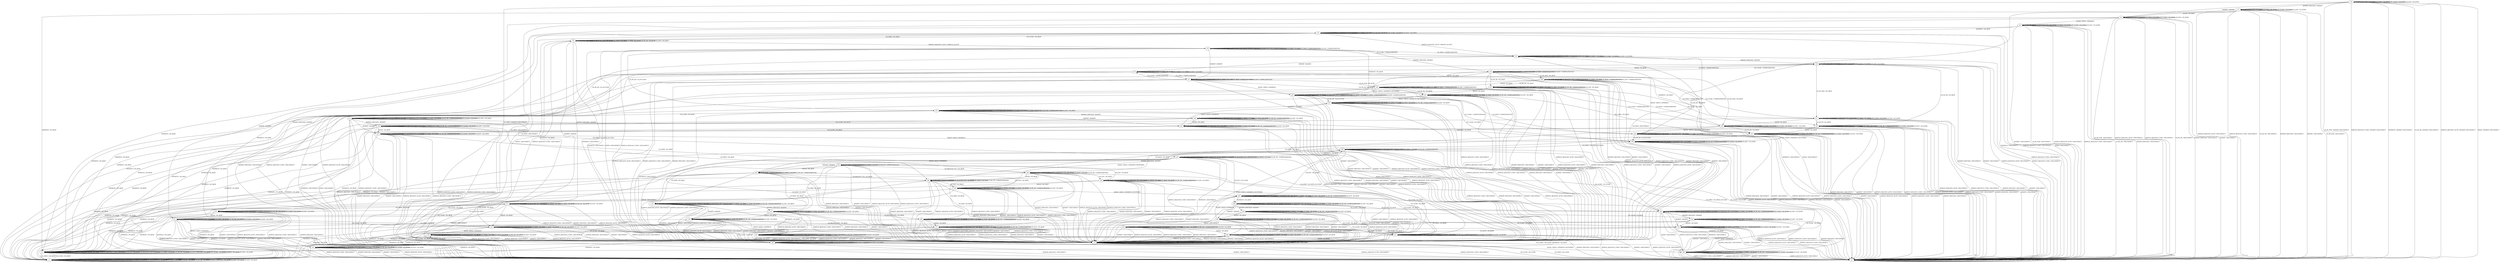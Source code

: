 digraph G {
label=""
s0
s1
s2
s3
s4
s5
s6
s7
s8
s9
s10
s11
s12
s13
s14
s15
s16
s17
s18
s19
s20
s21
s22
s23
s24
s25
s26
s27
s28
s29
s30
s31
s32
s33
s34
s35
s36
s37
s38
s39
s40
s41
s42
s43
s44
s45
s46
s47
s48
s49
s50
s51
s52
s53
s54
s55
s56
s57
s58
s59
s60
s61
s62
s63
s64
s65
s0 [label="s0"];
s0 -> s3[label="UA_PK_NOK / KEXINIT+DISCONNECT "]
s0 -> s3[label="KEX30 / KEXINIT+DISCONNECT "]
s0 -> s3[label="SERVICE_REQUEST_AUTH / KEXINIT+DISCONNECT "]
s0 -> s3[label="SERVICE_REQUEST_CONN / KEXINIT+DISCONNECT "]
s0 -> s3[label="NEWKEYS / KEXINIT+DISCONNECT "]
s0 -> s0[label="CH_REQUEST_PTY / CH_NONE "]
s0 -> s1[label="CH_OPEN / KEXINIT+DISCONNECT "]
s0 -> s0[label="CH_DATA / CH_NONE "]
s0 -> s3[label="UA_PK_OK / KEXINIT+DISCONNECT "]
s0 -> s2[label="KEXINIT_PROCEED / KEXINIT "]
s0 -> s0[label="CH_CLOSE / CH_NONE "]
s0 -> s4[label="KEXINIT / KEXINIT "]
s0 -> s0[label="CH_EOF / CH_NONE "]
s1 [label="s1"];
s1 -> s1[label="UA_PK_NOK / NO_CONN "]
s1 -> s1[label="KEX30 / NO_CONN "]
s1 -> s1[label="SERVICE_REQUEST_AUTH / NO_CONN "]
s1 -> s1[label="SERVICE_REQUEST_CONN / NO_CONN "]
s1 -> s1[label="NEWKEYS / NO_CONN "]
s1 -> s1[label="CH_REQUEST_PTY / NO_CONN "]
s1 -> s1[label="CH_OPEN / CH_MAX "]
s1 -> s1[label="CH_DATA / NO_CONN "]
s1 -> s1[label="UA_PK_OK / NO_CONN "]
s1 -> s1[label="KEXINIT_PROCEED / NO_CONN "]
s1 -> s3[label="CH_CLOSE / NO_CONN "]
s1 -> s1[label="KEXINIT / NO_CONN "]
s1 -> s1[label="CH_EOF / NO_CONN "]
s2 [label="s2"];
s2 -> s3[label="UA_PK_NOK / DISCONNECT "]
s2 -> s4[label="KEX30 / NO_RESP "]
s2 -> s3[label="SERVICE_REQUEST_AUTH / DISCONNECT "]
s2 -> s3[label="SERVICE_REQUEST_CONN / DISCONNECT "]
s2 -> s5[label="NEWKEYS / NO_RESP "]
s2 -> s2[label="CH_REQUEST_PTY / CH_NONE "]
s2 -> s1[label="CH_OPEN / DISCONNECT "]
s2 -> s2[label="CH_DATA / CH_NONE "]
s2 -> s3[label="UA_PK_OK / DISCONNECT "]
s2 -> s3[label="KEXINIT_PROCEED / DISCONNECT "]
s2 -> s2[label="CH_CLOSE / CH_NONE "]
s2 -> s3[label="KEXINIT / DISCONNECT "]
s2 -> s2[label="CH_EOF / CH_NONE "]
s3 [label="s3"];
s3 -> s3[label="UA_PK_NOK / NO_CONN "]
s3 -> s3[label="KEX30 / NO_CONN "]
s3 -> s3[label="SERVICE_REQUEST_AUTH / NO_CONN "]
s3 -> s3[label="SERVICE_REQUEST_CONN / NO_CONN "]
s3 -> s3[label="NEWKEYS / NO_CONN "]
s3 -> s3[label="CH_REQUEST_PTY / CH_NONE "]
s3 -> s1[label="CH_OPEN / NO_CONN "]
s3 -> s3[label="CH_DATA / CH_NONE "]
s3 -> s3[label="UA_PK_OK / NO_CONN "]
s3 -> s3[label="KEXINIT_PROCEED / NO_CONN "]
s3 -> s3[label="CH_CLOSE / CH_NONE "]
s3 -> s3[label="KEXINIT / NO_CONN "]
s3 -> s3[label="CH_EOF / CH_NONE "]
s4 [label="s4"];
s4 -> s3[label="UA_PK_NOK / DISCONNECT "]
s4 -> s6[label="KEX30 / KEX31+NEWKEYS "]
s4 -> s3[label="SERVICE_REQUEST_AUTH / DISCONNECT "]
s4 -> s3[label="SERVICE_REQUEST_CONN / DISCONNECT "]
s4 -> s5[label="NEWKEYS / NO_RESP "]
s4 -> s4[label="CH_REQUEST_PTY / CH_NONE "]
s4 -> s1[label="CH_OPEN / DISCONNECT "]
s4 -> s4[label="CH_DATA / CH_NONE "]
s4 -> s3[label="UA_PK_OK / DISCONNECT "]
s4 -> s3[label="KEXINIT_PROCEED / DISCONNECT "]
s4 -> s4[label="CH_CLOSE / CH_NONE "]
s4 -> s3[label="KEXINIT / DISCONNECT "]
s4 -> s4[label="CH_EOF / CH_NONE "]
s5 [label="s5"];
s5 -> s5[label="UA_PK_NOK / NO_RESP "]
s5 -> s5[label="KEX30 / NO_RESP "]
s5 -> s5[label="SERVICE_REQUEST_AUTH / NO_RESP "]
s5 -> s5[label="SERVICE_REQUEST_CONN / NO_RESP "]
s5 -> s5[label="NEWKEYS / NO_RESP "]
s5 -> s5[label="CH_REQUEST_PTY / CH_NONE "]
s5 -> s7[label="CH_OPEN / NO_RESP "]
s5 -> s5[label="CH_DATA / CH_NONE "]
s5 -> s5[label="UA_PK_OK / NO_RESP "]
s5 -> s5[label="KEXINIT_PROCEED / NO_RESP "]
s5 -> s5[label="CH_CLOSE / CH_NONE "]
s5 -> s5[label="KEXINIT / NO_RESP "]
s5 -> s5[label="CH_EOF / CH_NONE "]
s6 [label="s6"];
s6 -> s3[label="UA_PK_NOK / DISCONNECT "]
s6 -> s6[label="KEX30 / NO_RESP "]
s6 -> s3[label="SERVICE_REQUEST_AUTH / DISCONNECT "]
s6 -> s3[label="SERVICE_REQUEST_CONN / DISCONNECT "]
s6 -> s8[label="NEWKEYS / NO_RESP "]
s6 -> s6[label="CH_REQUEST_PTY / CH_NONE "]
s6 -> s1[label="CH_OPEN / DISCONNECT "]
s6 -> s6[label="CH_DATA / CH_NONE "]
s6 -> s3[label="UA_PK_OK / DISCONNECT "]
s6 -> s3[label="KEXINIT_PROCEED / DISCONNECT "]
s6 -> s6[label="CH_CLOSE / CH_NONE "]
s6 -> s3[label="KEXINIT / DISCONNECT "]
s6 -> s6[label="CH_EOF / CH_NONE "]
s7 [label="s7"];
s7 -> s7[label="UA_PK_NOK / NO_RESP "]
s7 -> s7[label="KEX30 / NO_RESP "]
s7 -> s7[label="SERVICE_REQUEST_AUTH / NO_RESP "]
s7 -> s7[label="SERVICE_REQUEST_CONN / NO_RESP "]
s7 -> s7[label="NEWKEYS / NO_RESP "]
s7 -> s7[label="CH_REQUEST_PTY / NO_RESP "]
s7 -> s7[label="CH_OPEN / CH_MAX "]
s7 -> s7[label="CH_DATA / NO_RESP "]
s7 -> s7[label="UA_PK_OK / NO_RESP "]
s7 -> s7[label="KEXINIT_PROCEED / NO_RESP "]
s7 -> s5[label="CH_CLOSE / NO_RESP "]
s7 -> s7[label="KEXINIT / NO_RESP "]
s7 -> s7[label="CH_EOF / NO_RESP "]
s8 [label="s8"];
s8 -> s8[label="UA_PK_NOK / NO_RESP "]
s8 -> s3[label="KEX30 / DISCONNECT "]
s8 -> s12[label="SERVICE_REQUEST_AUTH / SERVICE_ACCEPT "]
s8 -> s3[label="SERVICE_REQUEST_CONN / DISCONNECT "]
s8 -> s3[label="NEWKEYS / DISCONNECT "]
s8 -> s8[label="CH_REQUEST_PTY / CH_NONE "]
s8 -> s9[label="CH_OPEN / NO_RESP "]
s8 -> s8[label="CH_DATA / CH_NONE "]
s8 -> s8[label="UA_PK_OK / NO_RESP "]
s8 -> s10[label="KEXINIT_PROCEED / KEXINIT "]
s8 -> s8[label="CH_CLOSE / CH_NONE "]
s8 -> s11[label="KEXINIT / KEXINIT "]
s8 -> s8[label="CH_EOF / CH_NONE "]
s9 [label="s9"];
s9 -> s9[label="UA_PK_NOK / NO_RESP "]
s9 -> s1[label="KEX30 / DISCONNECT "]
s9 -> s15[label="SERVICE_REQUEST_AUTH / SERVICE_ACCEPT "]
s9 -> s1[label="SERVICE_REQUEST_CONN / DISCONNECT "]
s9 -> s1[label="NEWKEYS / DISCONNECT "]
s9 -> s9[label="CH_REQUEST_PTY / NO_RESP "]
s9 -> s9[label="CH_OPEN / CH_MAX "]
s9 -> s9[label="CH_DATA / NO_RESP "]
s9 -> s9[label="UA_PK_OK / NO_RESP "]
s9 -> s13[label="KEXINIT_PROCEED / KEXINIT "]
s9 -> s8[label="CH_CLOSE / NO_RESP "]
s9 -> s14[label="KEXINIT / KEXINIT "]
s9 -> s9[label="CH_EOF / NO_RESP "]
s10 [label="s10"];
s10 -> s10[label="UA_PK_NOK / NO_RESP "]
s10 -> s11[label="KEX30 / NO_RESP "]
s10 -> s3[label="SERVICE_REQUEST_AUTH / DISCONNECT "]
s10 -> s3[label="SERVICE_REQUEST_CONN / DISCONNECT "]
s10 -> s5[label="NEWKEYS / NO_RESP "]
s10 -> s10[label="CH_REQUEST_PTY / CH_NONE "]
s10 -> s13[label="CH_OPEN / NO_RESP "]
s10 -> s10[label="CH_DATA / CH_NONE "]
s10 -> s10[label="UA_PK_OK / NO_RESP "]
s10 -> s3[label="KEXINIT_PROCEED / DISCONNECT "]
s10 -> s10[label="CH_CLOSE / CH_NONE "]
s10 -> s3[label="KEXINIT / DISCONNECT "]
s10 -> s10[label="CH_EOF / CH_NONE "]
s11 [label="s11"];
s11 -> s11[label="UA_PK_NOK / NO_RESP "]
s11 -> s16[label="KEX30 / KEX31+NEWKEYS "]
s11 -> s3[label="SERVICE_REQUEST_AUTH / DISCONNECT "]
s11 -> s3[label="SERVICE_REQUEST_CONN / DISCONNECT "]
s11 -> s5[label="NEWKEYS / NO_RESP "]
s11 -> s11[label="CH_REQUEST_PTY / CH_NONE "]
s11 -> s14[label="CH_OPEN / NO_RESP "]
s11 -> s11[label="CH_DATA / CH_NONE "]
s11 -> s11[label="UA_PK_OK / NO_RESP "]
s11 -> s3[label="KEXINIT_PROCEED / DISCONNECT "]
s11 -> s11[label="CH_CLOSE / CH_NONE "]
s11 -> s3[label="KEXINIT / DISCONNECT "]
s11 -> s11[label="CH_EOF / CH_NONE "]
s12 [label="s12"];
s12 -> s12[label="UA_PK_NOK / UA_FAILURE "]
s12 -> s3[label="KEX30 / DISCONNECT "]
s12 -> s12[label="SERVICE_REQUEST_AUTH / SERVICE_ACCEPT "]
s12 -> s3[label="SERVICE_REQUEST_CONN / DISCONNECT "]
s12 -> s3[label="NEWKEYS / DISCONNECT "]
s12 -> s12[label="CH_REQUEST_PTY / CH_NONE "]
s12 -> s15[label="CH_OPEN / UNIMPLEMENTED "]
s12 -> s12[label="CH_DATA / CH_NONE "]
s12 -> s17[label="UA_PK_OK / UA_SUCCESS "]
s12 -> s18[label="KEXINIT_PROCEED / KEXINIT "]
s12 -> s12[label="CH_CLOSE / CH_NONE "]
s12 -> s19[label="KEXINIT / KEXINIT "]
s12 -> s12[label="CH_EOF / CH_NONE "]
s13 [label="s13"];
s13 -> s13[label="UA_PK_NOK / NO_RESP "]
s13 -> s14[label="KEX30 / NO_RESP "]
s13 -> s1[label="SERVICE_REQUEST_AUTH / DISCONNECT "]
s13 -> s1[label="SERVICE_REQUEST_CONN / DISCONNECT "]
s13 -> s7[label="NEWKEYS / NO_RESP "]
s13 -> s13[label="CH_REQUEST_PTY / NO_RESP "]
s13 -> s13[label="CH_OPEN / CH_MAX "]
s13 -> s13[label="CH_DATA / NO_RESP "]
s13 -> s13[label="UA_PK_OK / NO_RESP "]
s13 -> s1[label="KEXINIT_PROCEED / DISCONNECT "]
s13 -> s10[label="CH_CLOSE / NO_RESP "]
s13 -> s1[label="KEXINIT / DISCONNECT "]
s13 -> s13[label="CH_EOF / NO_RESP "]
s14 [label="s14"];
s14 -> s14[label="UA_PK_NOK / NO_RESP "]
s14 -> s20[label="KEX30 / KEX31+NEWKEYS "]
s14 -> s1[label="SERVICE_REQUEST_AUTH / DISCONNECT "]
s14 -> s1[label="SERVICE_REQUEST_CONN / DISCONNECT "]
s14 -> s7[label="NEWKEYS / NO_RESP "]
s14 -> s14[label="CH_REQUEST_PTY / NO_RESP "]
s14 -> s14[label="CH_OPEN / CH_MAX "]
s14 -> s14[label="CH_DATA / NO_RESP "]
s14 -> s14[label="UA_PK_OK / NO_RESP "]
s14 -> s1[label="KEXINIT_PROCEED / DISCONNECT "]
s14 -> s11[label="CH_CLOSE / NO_RESP "]
s14 -> s1[label="KEXINIT / DISCONNECT "]
s14 -> s14[label="CH_EOF / NO_RESP "]
s15 [label="s15"];
s15 -> s15[label="UA_PK_NOK / UA_FAILURE "]
s15 -> s1[label="KEX30 / DISCONNECT "]
s15 -> s15[label="SERVICE_REQUEST_AUTH / SERVICE_ACCEPT "]
s15 -> s1[label="SERVICE_REQUEST_CONN / DISCONNECT "]
s15 -> s1[label="NEWKEYS / DISCONNECT "]
s15 -> s15[label="CH_REQUEST_PTY / UNIMPLEMENTED "]
s15 -> s15[label="CH_OPEN / CH_MAX "]
s15 -> s15[label="CH_DATA / UNIMPLEMENTED "]
s15 -> s22[label="UA_PK_OK / UA_SUCCESS "]
s15 -> s23[label="KEXINIT_PROCEED / KEXINIT "]
s15 -> s12[label="CH_CLOSE / UNIMPLEMENTED "]
s15 -> s21[label="KEXINIT / KEXINIT "]
s15 -> s15[label="CH_EOF / UNIMPLEMENTED "]
s16 [label="s16"];
s16 -> s16[label="UA_PK_NOK / NO_RESP "]
s16 -> s16[label="KEX30 / NO_RESP "]
s16 -> s3[label="SERVICE_REQUEST_AUTH / DISCONNECT "]
s16 -> s3[label="SERVICE_REQUEST_CONN / DISCONNECT "]
s16 -> s8[label="NEWKEYS / NO_RESP "]
s16 -> s16[label="CH_REQUEST_PTY / CH_NONE "]
s16 -> s20[label="CH_OPEN / NO_RESP "]
s16 -> s16[label="CH_DATA / CH_NONE "]
s16 -> s16[label="UA_PK_OK / NO_RESP "]
s16 -> s3[label="KEXINIT_PROCEED / DISCONNECT "]
s16 -> s16[label="CH_CLOSE / CH_NONE "]
s16 -> s3[label="KEXINIT / DISCONNECT "]
s16 -> s16[label="CH_EOF / CH_NONE "]
s17 [label="s17"];
s17 -> s17[label="UA_PK_NOK / UNIMPLEMENTED "]
s17 -> s3[label="KEX30 / DISCONNECT "]
s17 -> s17[label="SERVICE_REQUEST_AUTH / SERVICE_ACCEPT "]
s17 -> s3[label="SERVICE_REQUEST_CONN / DISCONNECT "]
s17 -> s3[label="NEWKEYS / DISCONNECT "]
s17 -> s17[label="CH_REQUEST_PTY / CH_NONE "]
s17 -> s25[label="CH_OPEN / CH_OPEN_SUCCESS "]
s17 -> s17[label="CH_DATA / CH_NONE "]
s17 -> s17[label="UA_PK_OK / UNIMPLEMENTED "]
s17 -> s26[label="KEXINIT_PROCEED / KEXINIT "]
s17 -> s17[label="CH_CLOSE / CH_NONE "]
s17 -> s24[label="KEXINIT / KEXINIT "]
s17 -> s17[label="CH_EOF / CH_NONE "]
s18 [label="s18"];
s18 -> s27[label="UA_PK_NOK / NO_RESP "]
s18 -> s19[label="KEX30 / NO_RESP "]
s18 -> s3[label="SERVICE_REQUEST_AUTH / DISCONNECT "]
s18 -> s3[label="SERVICE_REQUEST_CONN / DISCONNECT "]
s18 -> s5[label="NEWKEYS / NO_RESP "]
s18 -> s18[label="CH_REQUEST_PTY / CH_NONE "]
s18 -> s23[label="CH_OPEN / UNIMPLEMENTED "]
s18 -> s18[label="CH_DATA / CH_NONE "]
s18 -> s28[label="UA_PK_OK / NO_RESP "]
s18 -> s3[label="KEXINIT_PROCEED / DISCONNECT "]
s18 -> s18[label="CH_CLOSE / CH_NONE "]
s18 -> s3[label="KEXINIT / DISCONNECT "]
s18 -> s18[label="CH_EOF / CH_NONE "]
s19 [label="s19"];
s19 -> s29[label="UA_PK_NOK / NO_RESP "]
s19 -> s30[label="KEX30 / KEX31+NEWKEYS "]
s19 -> s3[label="SERVICE_REQUEST_AUTH / DISCONNECT "]
s19 -> s3[label="SERVICE_REQUEST_CONN / DISCONNECT "]
s19 -> s5[label="NEWKEYS / NO_RESP "]
s19 -> s19[label="CH_REQUEST_PTY / CH_NONE "]
s19 -> s21[label="CH_OPEN / UNIMPLEMENTED "]
s19 -> s19[label="CH_DATA / CH_NONE "]
s19 -> s31[label="UA_PK_OK / NO_RESP "]
s19 -> s3[label="KEXINIT_PROCEED / DISCONNECT "]
s19 -> s19[label="CH_CLOSE / CH_NONE "]
s19 -> s3[label="KEXINIT / DISCONNECT "]
s19 -> s19[label="CH_EOF / CH_NONE "]
s20 [label="s20"];
s20 -> s20[label="UA_PK_NOK / NO_RESP "]
s20 -> s20[label="KEX30 / NO_RESP "]
s20 -> s1[label="SERVICE_REQUEST_AUTH / DISCONNECT "]
s20 -> s1[label="SERVICE_REQUEST_CONN / DISCONNECT "]
s20 -> s9[label="NEWKEYS / NO_RESP "]
s20 -> s20[label="CH_REQUEST_PTY / NO_RESP "]
s20 -> s20[label="CH_OPEN / CH_MAX "]
s20 -> s20[label="CH_DATA / NO_RESP "]
s20 -> s20[label="UA_PK_OK / NO_RESP "]
s20 -> s1[label="KEXINIT_PROCEED / DISCONNECT "]
s20 -> s16[label="CH_CLOSE / NO_RESP "]
s20 -> s1[label="KEXINIT / DISCONNECT "]
s20 -> s20[label="CH_EOF / NO_RESP "]
s21 [label="s21"];
s21 -> s33[label="UA_PK_NOK / NO_RESP "]
s21 -> s34[label="KEX30 / KEX31+NEWKEYS "]
s21 -> s1[label="SERVICE_REQUEST_AUTH / DISCONNECT "]
s21 -> s1[label="SERVICE_REQUEST_CONN / DISCONNECT "]
s21 -> s7[label="NEWKEYS / NO_RESP "]
s21 -> s21[label="CH_REQUEST_PTY / UNIMPLEMENTED "]
s21 -> s21[label="CH_OPEN / CH_MAX "]
s21 -> s21[label="CH_DATA / UNIMPLEMENTED "]
s21 -> s32[label="UA_PK_OK / NO_RESP "]
s21 -> s1[label="KEXINIT_PROCEED / DISCONNECT "]
s21 -> s19[label="CH_CLOSE / UNIMPLEMENTED "]
s21 -> s1[label="KEXINIT / DISCONNECT "]
s21 -> s21[label="CH_EOF / UNIMPLEMENTED "]
s22 [label="s22"];
s22 -> s22[label="UA_PK_NOK / UNIMPLEMENTED "]
s22 -> s1[label="KEX30 / DISCONNECT "]
s22 -> s22[label="SERVICE_REQUEST_AUTH / SERVICE_ACCEPT "]
s22 -> s1[label="SERVICE_REQUEST_CONN / DISCONNECT "]
s22 -> s1[label="NEWKEYS / DISCONNECT "]
s22 -> s22[label="CH_REQUEST_PTY / NO_RESP "]
s22 -> s22[label="CH_OPEN / CH_MAX "]
s22 -> s22[label="CH_DATA / NO_RESP "]
s22 -> s22[label="UA_PK_OK / UNIMPLEMENTED "]
s22 -> s36[label="KEXINIT_PROCEED / KEXINIT "]
s22 -> s17[label="CH_CLOSE / NO_RESP "]
s22 -> s35[label="KEXINIT / KEXINIT "]
s22 -> s22[label="CH_EOF / NO_RESP "]
s23 [label="s23"];
s23 -> s38[label="UA_PK_NOK / NO_RESP "]
s23 -> s21[label="KEX30 / NO_RESP "]
s23 -> s1[label="SERVICE_REQUEST_AUTH / DISCONNECT "]
s23 -> s1[label="SERVICE_REQUEST_CONN / DISCONNECT "]
s23 -> s7[label="NEWKEYS / NO_RESP "]
s23 -> s23[label="CH_REQUEST_PTY / UNIMPLEMENTED "]
s23 -> s23[label="CH_OPEN / CH_MAX "]
s23 -> s23[label="CH_DATA / UNIMPLEMENTED "]
s23 -> s37[label="UA_PK_OK / NO_RESP "]
s23 -> s1[label="KEXINIT_PROCEED / DISCONNECT "]
s23 -> s18[label="CH_CLOSE / UNIMPLEMENTED "]
s23 -> s1[label="KEXINIT / DISCONNECT "]
s23 -> s23[label="CH_EOF / UNIMPLEMENTED "]
s24 [label="s24"];
s24 -> s24[label="UA_PK_NOK / UNIMPLEMENTED "]
s24 -> s39[label="KEX30 / KEX31+NEWKEYS "]
s24 -> s3[label="SERVICE_REQUEST_AUTH / DISCONNECT "]
s24 -> s3[label="SERVICE_REQUEST_CONN / DISCONNECT "]
s24 -> s5[label="NEWKEYS / NO_RESP "]
s24 -> s24[label="CH_REQUEST_PTY / CH_NONE "]
s24 -> s40[label="CH_OPEN / NO_RESP "]
s24 -> s24[label="CH_DATA / CH_NONE "]
s24 -> s24[label="UA_PK_OK / UNIMPLEMENTED "]
s24 -> s3[label="KEXINIT_PROCEED / DISCONNECT "]
s24 -> s24[label="CH_CLOSE / CH_NONE "]
s24 -> s3[label="KEXINIT / DISCONNECT "]
s24 -> s24[label="CH_EOF / CH_NONE "]
s25 [label="s25"];
s25 -> s25[label="UA_PK_NOK / UNIMPLEMENTED "]
s25 -> s1[label="KEX30 / DISCONNECT "]
s25 -> s25[label="SERVICE_REQUEST_AUTH / SERVICE_ACCEPT "]
s25 -> s1[label="SERVICE_REQUEST_CONN / DISCONNECT "]
s25 -> s1[label="NEWKEYS / DISCONNECT "]
s25 -> s25[label="CH_REQUEST_PTY / CH_SUCCESS "]
s25 -> s25[label="CH_OPEN / CH_MAX "]
s25 -> s41[label="CH_DATA / NO_RESP "]
s25 -> s25[label="UA_PK_OK / UNIMPLEMENTED "]
s25 -> s43[label="KEXINIT_PROCEED / KEXINIT "]
s25 -> s42[label="CH_CLOSE / CH_CLOSE "]
s25 -> s45[label="KEXINIT / KEXINIT "]
s25 -> s44[label="CH_EOF / CH_CLOSE "]
s26 [label="s26"];
s26 -> s26[label="UA_PK_NOK / UNIMPLEMENTED "]
s26 -> s24[label="KEX30 / NO_RESP "]
s26 -> s3[label="SERVICE_REQUEST_AUTH / DISCONNECT "]
s26 -> s3[label="SERVICE_REQUEST_CONN / DISCONNECT "]
s26 -> s5[label="NEWKEYS / NO_RESP "]
s26 -> s26[label="CH_REQUEST_PTY / CH_NONE "]
s26 -> s46[label="CH_OPEN / NO_RESP "]
s26 -> s26[label="CH_DATA / CH_NONE "]
s26 -> s26[label="UA_PK_OK / UNIMPLEMENTED "]
s26 -> s3[label="KEXINIT_PROCEED / DISCONNECT "]
s26 -> s26[label="CH_CLOSE / CH_NONE "]
s26 -> s3[label="KEXINIT / DISCONNECT "]
s26 -> s26[label="CH_EOF / CH_NONE "]
s27 [label="s27"];
s27 -> s27[label="UA_PK_NOK / NO_RESP "]
s27 -> s29[label="KEX30 / NO_RESP "]
s27 -> s3[label="SERVICE_REQUEST_AUTH / DISCONNECT "]
s27 -> s3[label="SERVICE_REQUEST_CONN / DISCONNECT "]
s27 -> s5[label="NEWKEYS / NO_RESP "]
s27 -> s27[label="CH_REQUEST_PTY / CH_NONE "]
s27 -> s38[label="CH_OPEN / UNIMPLEMENTED "]
s27 -> s27[label="CH_DATA / CH_NONE "]
s27 -> s28[label="UA_PK_OK / NO_RESP "]
s27 -> s3[label="KEXINIT_PROCEED / DISCONNECT "]
s27 -> s27[label="CH_CLOSE / CH_NONE "]
s27 -> s3[label="KEXINIT / DISCONNECT "]
s27 -> s27[label="CH_EOF / CH_NONE "]
s28 [label="s28"];
s28 -> s28[label="UA_PK_NOK / UNIMPLEMENTED "]
s28 -> s31[label="KEX30 / NO_RESP "]
s28 -> s3[label="SERVICE_REQUEST_AUTH / DISCONNECT "]
s28 -> s3[label="SERVICE_REQUEST_CONN / DISCONNECT "]
s28 -> s5[label="NEWKEYS / NO_RESP "]
s28 -> s28[label="CH_REQUEST_PTY / CH_NONE "]
s28 -> s46[label="CH_OPEN / NO_RESP "]
s28 -> s28[label="CH_DATA / CH_NONE "]
s28 -> s28[label="UA_PK_OK / UNIMPLEMENTED "]
s28 -> s3[label="KEXINIT_PROCEED / DISCONNECT "]
s28 -> s28[label="CH_CLOSE / CH_NONE "]
s28 -> s3[label="KEXINIT / DISCONNECT "]
s28 -> s28[label="CH_EOF / CH_NONE "]
s29 [label="s29"];
s29 -> s29[label="UA_PK_NOK / NO_RESP "]
s29 -> s30[label="KEX30 / KEX31+NEWKEYS+BUFFERED "]
s29 -> s3[label="SERVICE_REQUEST_AUTH / DISCONNECT "]
s29 -> s3[label="SERVICE_REQUEST_CONN / DISCONNECT "]
s29 -> s5[label="NEWKEYS / NO_RESP "]
s29 -> s29[label="CH_REQUEST_PTY / CH_NONE "]
s29 -> s33[label="CH_OPEN / UNIMPLEMENTED "]
s29 -> s29[label="CH_DATA / CH_NONE "]
s29 -> s31[label="UA_PK_OK / NO_RESP "]
s29 -> s3[label="KEXINIT_PROCEED / DISCONNECT "]
s29 -> s29[label="CH_CLOSE / CH_NONE "]
s29 -> s3[label="KEXINIT / DISCONNECT "]
s29 -> s29[label="CH_EOF / CH_NONE "]
s30 [label="s30"];
s30 -> s30[label="UA_PK_NOK / UA_FAILURE "]
s30 -> s30[label="KEX30 / NO_RESP "]
s30 -> s3[label="SERVICE_REQUEST_AUTH / DISCONNECT "]
s30 -> s3[label="SERVICE_REQUEST_CONN / DISCONNECT "]
s30 -> s12[label="NEWKEYS / NO_RESP "]
s30 -> s30[label="CH_REQUEST_PTY / CH_NONE "]
s30 -> s34[label="CH_OPEN / UNIMPLEMENTED "]
s30 -> s30[label="CH_DATA / CH_NONE "]
s30 -> s39[label="UA_PK_OK / UA_SUCCESS "]
s30 -> s3[label="KEXINIT_PROCEED / DISCONNECT "]
s30 -> s30[label="CH_CLOSE / CH_NONE "]
s30 -> s3[label="KEXINIT / DISCONNECT "]
s30 -> s30[label="CH_EOF / CH_NONE "]
s31 [label="s31"];
s31 -> s31[label="UA_PK_NOK / UNIMPLEMENTED "]
s31 -> s39[label="KEX30 / KEX31+NEWKEYS+BUFFERED "]
s31 -> s3[label="SERVICE_REQUEST_AUTH / DISCONNECT "]
s31 -> s3[label="SERVICE_REQUEST_CONN / DISCONNECT "]
s31 -> s5[label="NEWKEYS / NO_RESP "]
s31 -> s31[label="CH_REQUEST_PTY / CH_NONE "]
s31 -> s40[label="CH_OPEN / NO_RESP "]
s31 -> s31[label="CH_DATA / CH_NONE "]
s31 -> s31[label="UA_PK_OK / UNIMPLEMENTED "]
s31 -> s3[label="KEXINIT_PROCEED / DISCONNECT "]
s31 -> s31[label="CH_CLOSE / CH_NONE "]
s31 -> s3[label="KEXINIT / DISCONNECT "]
s31 -> s31[label="CH_EOF / CH_NONE "]
s32 [label="s32"];
s32 -> s32[label="UA_PK_NOK / UNIMPLEMENTED "]
s32 -> s47[label="KEX30 / KEX31+NEWKEYS+BUFFERED "]
s32 -> s1[label="SERVICE_REQUEST_AUTH / DISCONNECT "]
s32 -> s1[label="SERVICE_REQUEST_CONN / DISCONNECT "]
s32 -> s7[label="NEWKEYS / NO_RESP "]
s32 -> s32[label="CH_REQUEST_PTY / NO_RESP "]
s32 -> s32[label="CH_OPEN / CH_MAX "]
s32 -> s32[label="CH_DATA / NO_RESP "]
s32 -> s32[label="UA_PK_OK / UNIMPLEMENTED "]
s32 -> s1[label="KEXINIT_PROCEED / DISCONNECT "]
s32 -> s31[label="CH_CLOSE / NO_RESP "]
s32 -> s1[label="KEXINIT / DISCONNECT "]
s32 -> s32[label="CH_EOF / NO_RESP "]
s33 [label="s33"];
s33 -> s33[label="UA_PK_NOK / NO_RESP "]
s33 -> s34[label="KEX30 / KEX31+NEWKEYS+BUFFERED "]
s33 -> s1[label="SERVICE_REQUEST_AUTH / DISCONNECT "]
s33 -> s1[label="SERVICE_REQUEST_CONN / DISCONNECT "]
s33 -> s7[label="NEWKEYS / NO_RESP "]
s33 -> s33[label="CH_REQUEST_PTY / UNIMPLEMENTED "]
s33 -> s33[label="CH_OPEN / CH_MAX "]
s33 -> s33[label="CH_DATA / UNIMPLEMENTED "]
s33 -> s32[label="UA_PK_OK / NO_RESP "]
s33 -> s1[label="KEXINIT_PROCEED / DISCONNECT "]
s33 -> s29[label="CH_CLOSE / UNIMPLEMENTED "]
s33 -> s1[label="KEXINIT / DISCONNECT "]
s33 -> s33[label="CH_EOF / UNIMPLEMENTED "]
s34 [label="s34"];
s34 -> s34[label="UA_PK_NOK / UA_FAILURE "]
s34 -> s34[label="KEX30 / NO_RESP "]
s34 -> s1[label="SERVICE_REQUEST_AUTH / DISCONNECT "]
s34 -> s1[label="SERVICE_REQUEST_CONN / DISCONNECT "]
s34 -> s15[label="NEWKEYS / NO_RESP "]
s34 -> s34[label="CH_REQUEST_PTY / UNIMPLEMENTED "]
s34 -> s34[label="CH_OPEN / CH_MAX "]
s34 -> s34[label="CH_DATA / UNIMPLEMENTED "]
s34 -> s47[label="UA_PK_OK / UA_SUCCESS "]
s34 -> s1[label="KEXINIT_PROCEED / DISCONNECT "]
s34 -> s30[label="CH_CLOSE / UNIMPLEMENTED "]
s34 -> s1[label="KEXINIT / DISCONNECT "]
s34 -> s34[label="CH_EOF / UNIMPLEMENTED "]
s35 [label="s35"];
s35 -> s35[label="UA_PK_NOK / UNIMPLEMENTED "]
s35 -> s47[label="KEX30 / KEX31+NEWKEYS "]
s35 -> s1[label="SERVICE_REQUEST_AUTH / DISCONNECT "]
s35 -> s1[label="SERVICE_REQUEST_CONN / DISCONNECT "]
s35 -> s7[label="NEWKEYS / NO_RESP "]
s35 -> s35[label="CH_REQUEST_PTY / NO_RESP "]
s35 -> s35[label="CH_OPEN / CH_MAX "]
s35 -> s35[label="CH_DATA / NO_RESP "]
s35 -> s35[label="UA_PK_OK / UNIMPLEMENTED "]
s35 -> s1[label="KEXINIT_PROCEED / DISCONNECT "]
s35 -> s24[label="CH_CLOSE / NO_RESP "]
s35 -> s1[label="KEXINIT / DISCONNECT "]
s35 -> s35[label="CH_EOF / NO_RESP "]
s36 [label="s36"];
s36 -> s36[label="UA_PK_NOK / UNIMPLEMENTED "]
s36 -> s35[label="KEX30 / NO_RESP "]
s36 -> s1[label="SERVICE_REQUEST_AUTH / DISCONNECT "]
s36 -> s1[label="SERVICE_REQUEST_CONN / DISCONNECT "]
s36 -> s7[label="NEWKEYS / NO_RESP "]
s36 -> s36[label="CH_REQUEST_PTY / NO_RESP "]
s36 -> s36[label="CH_OPEN / CH_MAX "]
s36 -> s36[label="CH_DATA / NO_RESP "]
s36 -> s36[label="UA_PK_OK / UNIMPLEMENTED "]
s36 -> s1[label="KEXINIT_PROCEED / DISCONNECT "]
s36 -> s26[label="CH_CLOSE / NO_RESP "]
s36 -> s1[label="KEXINIT / DISCONNECT "]
s36 -> s36[label="CH_EOF / NO_RESP "]
s37 [label="s37"];
s37 -> s37[label="UA_PK_NOK / UNIMPLEMENTED "]
s37 -> s32[label="KEX30 / NO_RESP "]
s37 -> s1[label="SERVICE_REQUEST_AUTH / DISCONNECT "]
s37 -> s1[label="SERVICE_REQUEST_CONN / DISCONNECT "]
s37 -> s7[label="NEWKEYS / NO_RESP "]
s37 -> s37[label="CH_REQUEST_PTY / NO_RESP "]
s37 -> s37[label="CH_OPEN / CH_MAX "]
s37 -> s37[label="CH_DATA / NO_RESP "]
s37 -> s37[label="UA_PK_OK / UNIMPLEMENTED "]
s37 -> s1[label="KEXINIT_PROCEED / DISCONNECT "]
s37 -> s28[label="CH_CLOSE / NO_RESP "]
s37 -> s1[label="KEXINIT / DISCONNECT "]
s37 -> s37[label="CH_EOF / NO_RESP "]
s38 [label="s38"];
s38 -> s38[label="UA_PK_NOK / NO_RESP "]
s38 -> s33[label="KEX30 / NO_RESP "]
s38 -> s1[label="SERVICE_REQUEST_AUTH / DISCONNECT "]
s38 -> s1[label="SERVICE_REQUEST_CONN / DISCONNECT "]
s38 -> s7[label="NEWKEYS / NO_RESP "]
s38 -> s38[label="CH_REQUEST_PTY / UNIMPLEMENTED "]
s38 -> s38[label="CH_OPEN / CH_MAX "]
s38 -> s38[label="CH_DATA / UNIMPLEMENTED "]
s38 -> s37[label="UA_PK_OK / NO_RESP "]
s38 -> s1[label="KEXINIT_PROCEED / DISCONNECT "]
s38 -> s27[label="CH_CLOSE / UNIMPLEMENTED "]
s38 -> s1[label="KEXINIT / DISCONNECT "]
s38 -> s38[label="CH_EOF / UNIMPLEMENTED "]
s39 [label="s39"];
s39 -> s39[label="UA_PK_NOK / UNIMPLEMENTED "]
s39 -> s39[label="KEX30 / NO_RESP "]
s39 -> s3[label="SERVICE_REQUEST_AUTH / DISCONNECT "]
s39 -> s3[label="SERVICE_REQUEST_CONN / DISCONNECT "]
s39 -> s17[label="NEWKEYS / NO_RESP "]
s39 -> s39[label="CH_REQUEST_PTY / CH_NONE "]
s39 -> s48[label="CH_OPEN / CH_OPEN_SUCCESS "]
s39 -> s39[label="CH_DATA / CH_NONE "]
s39 -> s39[label="UA_PK_OK / UNIMPLEMENTED "]
s39 -> s3[label="KEXINIT_PROCEED / DISCONNECT "]
s39 -> s39[label="CH_CLOSE / CH_NONE "]
s39 -> s3[label="KEXINIT / DISCONNECT "]
s39 -> s39[label="CH_EOF / CH_NONE "]
s40 [label="s40"];
s40 -> s40[label="UA_PK_NOK / UNIMPLEMENTED "]
s40 -> s48[label="KEX30 / KEX31+NEWKEYS+BUFFERED "]
s40 -> s1[label="SERVICE_REQUEST_AUTH / DISCONNECT "]
s40 -> s1[label="SERVICE_REQUEST_CONN / DISCONNECT "]
s40 -> s7[label="NEWKEYS / NO_RESP "]
s40 -> s40[label="CH_REQUEST_PTY / NO_RESP "]
s40 -> s40[label="CH_OPEN / CH_MAX "]
s40 -> s51[label="CH_DATA / NO_RESP "]
s40 -> s40[label="UA_PK_OK / UNIMPLEMENTED "]
s40 -> s1[label="KEXINIT_PROCEED / DISCONNECT "]
s40 -> s49[label="CH_CLOSE / NO_RESP "]
s40 -> s1[label="KEXINIT / DISCONNECT "]
s40 -> s50[label="CH_EOF / NO_RESP "]
s41 [label="s41"];
s41 -> s41[label="UA_PK_NOK / UNIMPLEMENTED "]
s41 -> s1[label="KEX30 / DISCONNECT "]
s41 -> s41[label="SERVICE_REQUEST_AUTH / SERVICE_ACCEPT "]
s41 -> s1[label="SERVICE_REQUEST_CONN / DISCONNECT "]
s41 -> s1[label="NEWKEYS / DISCONNECT "]
s41 -> s41[label="CH_REQUEST_PTY / CH_SUCCESS "]
s41 -> s41[label="CH_OPEN / CH_MAX "]
s41 -> s41[label="CH_DATA / NO_RESP "]
s41 -> s41[label="UA_PK_OK / UNIMPLEMENTED "]
s41 -> s52[label="KEXINIT_PROCEED / KEXINIT "]
s41 -> s42[label="CH_CLOSE / CH_CLOSE "]
s41 -> s53[label="KEXINIT / KEXINIT "]
s41 -> s41[label="CH_EOF / NO_RESP "]
s42 [label="s42"];
s42 -> s42[label="UA_PK_NOK / UNIMPLEMENTED "]
s42 -> s3[label="KEX30 / DISCONNECT "]
s42 -> s42[label="SERVICE_REQUEST_AUTH / SERVICE_ACCEPT "]
s42 -> s3[label="SERVICE_REQUEST_CONN / DISCONNECT "]
s42 -> s3[label="NEWKEYS / DISCONNECT "]
s42 -> s42[label="CH_REQUEST_PTY / CH_NONE "]
s42 -> s25[label="CH_OPEN / CH_OPEN_SUCCESS "]
s42 -> s42[label="CH_DATA / CH_NONE "]
s42 -> s42[label="UA_PK_OK / UNIMPLEMENTED "]
s42 -> s54[label="KEXINIT_PROCEED / KEXINIT "]
s42 -> s42[label="CH_CLOSE / CH_NONE "]
s42 -> s55[label="KEXINIT / KEXINIT "]
s42 -> s42[label="CH_EOF / CH_NONE "]
s43 [label="s43"];
s43 -> s43[label="UA_PK_NOK / UNIMPLEMENTED "]
s43 -> s45[label="KEX30 / NO_RESP "]
s43 -> s1[label="SERVICE_REQUEST_AUTH / DISCONNECT "]
s43 -> s1[label="SERVICE_REQUEST_CONN / DISCONNECT "]
s43 -> s7[label="NEWKEYS / NO_RESP "]
s43 -> s46[label="CH_REQUEST_PTY / NO_RESP "]
s43 -> s43[label="CH_OPEN / CH_MAX "]
s43 -> s52[label="CH_DATA / NO_RESP "]
s43 -> s43[label="UA_PK_OK / UNIMPLEMENTED "]
s43 -> s1[label="KEXINIT_PROCEED / DISCONNECT "]
s43 -> s57[label="CH_CLOSE / NO_RESP "]
s43 -> s1[label="KEXINIT / DISCONNECT "]
s43 -> s56[label="CH_EOF / NO_RESP "]
s44 [label="s44"];
s44 -> s44[label="UA_PK_NOK / UNIMPLEMENTED "]
s44 -> s1[label="KEX30 / DISCONNECT "]
s44 -> s44[label="SERVICE_REQUEST_AUTH / SERVICE_ACCEPT "]
s44 -> s1[label="SERVICE_REQUEST_CONN / DISCONNECT "]
s44 -> s1[label="NEWKEYS / DISCONNECT "]
s44 -> s44[label="CH_REQUEST_PTY / NO_RESP "]
s44 -> s44[label="CH_OPEN / CH_MAX "]
s44 -> s44[label="CH_DATA / NO_RESP "]
s44 -> s44[label="UA_PK_OK / UNIMPLEMENTED "]
s44 -> s59[label="KEXINIT_PROCEED / KEXINIT "]
s44 -> s42[label="CH_CLOSE / NO_RESP "]
s44 -> s58[label="KEXINIT / KEXINIT "]
s44 -> s44[label="CH_EOF / NO_RESP "]
s45 [label="s45"];
s45 -> s45[label="UA_PK_NOK / UNIMPLEMENTED "]
s45 -> s48[label="KEX30 / KEX31+NEWKEYS "]
s45 -> s1[label="SERVICE_REQUEST_AUTH / DISCONNECT "]
s45 -> s1[label="SERVICE_REQUEST_CONN / DISCONNECT "]
s45 -> s7[label="NEWKEYS / NO_RESP "]
s45 -> s40[label="CH_REQUEST_PTY / NO_RESP "]
s45 -> s45[label="CH_OPEN / CH_MAX "]
s45 -> s53[label="CH_DATA / NO_RESP "]
s45 -> s45[label="UA_PK_OK / UNIMPLEMENTED "]
s45 -> s1[label="KEXINIT_PROCEED / DISCONNECT "]
s45 -> s49[label="CH_CLOSE / NO_RESP "]
s45 -> s1[label="KEXINIT / DISCONNECT "]
s45 -> s50[label="CH_EOF / NO_RESP "]
s46 [label="s46"];
s46 -> s46[label="UA_PK_NOK / UNIMPLEMENTED "]
s46 -> s40[label="KEX30 / NO_RESP "]
s46 -> s1[label="SERVICE_REQUEST_AUTH / DISCONNECT "]
s46 -> s1[label="SERVICE_REQUEST_CONN / DISCONNECT "]
s46 -> s7[label="NEWKEYS / NO_RESP "]
s46 -> s46[label="CH_REQUEST_PTY / NO_RESP "]
s46 -> s46[label="CH_OPEN / CH_MAX "]
s46 -> s60[label="CH_DATA / NO_RESP "]
s46 -> s46[label="UA_PK_OK / UNIMPLEMENTED "]
s46 -> s1[label="KEXINIT_PROCEED / DISCONNECT "]
s46 -> s57[label="CH_CLOSE / NO_RESP "]
s46 -> s1[label="KEXINIT / DISCONNECT "]
s46 -> s56[label="CH_EOF / NO_RESP "]
s47 [label="s47"];
s47 -> s47[label="UA_PK_NOK / UNIMPLEMENTED "]
s47 -> s47[label="KEX30 / NO_RESP "]
s47 -> s1[label="SERVICE_REQUEST_AUTH / DISCONNECT "]
s47 -> s1[label="SERVICE_REQUEST_CONN / DISCONNECT "]
s47 -> s22[label="NEWKEYS / NO_RESP "]
s47 -> s47[label="CH_REQUEST_PTY / NO_RESP "]
s47 -> s47[label="CH_OPEN / CH_MAX "]
s47 -> s47[label="CH_DATA / NO_RESP "]
s47 -> s47[label="UA_PK_OK / UNIMPLEMENTED "]
s47 -> s1[label="KEXINIT_PROCEED / DISCONNECT "]
s47 -> s39[label="CH_CLOSE / NO_RESP "]
s47 -> s1[label="KEXINIT / DISCONNECT "]
s47 -> s47[label="CH_EOF / NO_RESP "]
s48 [label="s48"];
s48 -> s48[label="UA_PK_NOK / UNIMPLEMENTED "]
s48 -> s48[label="KEX30 / NO_RESP "]
s48 -> s1[label="SERVICE_REQUEST_AUTH / DISCONNECT "]
s48 -> s1[label="SERVICE_REQUEST_CONN / DISCONNECT "]
s48 -> s25[label="NEWKEYS / NO_RESP "]
s48 -> s48[label="CH_REQUEST_PTY / CH_SUCCESS "]
s48 -> s48[label="CH_OPEN / CH_MAX "]
s48 -> s61[label="CH_DATA / NO_RESP "]
s48 -> s48[label="UA_PK_OK / UNIMPLEMENTED "]
s48 -> s1[label="KEXINIT_PROCEED / DISCONNECT "]
s48 -> s63[label="CH_CLOSE / CH_CLOSE "]
s48 -> s1[label="KEXINIT / DISCONNECT "]
s48 -> s62[label="CH_EOF / CH_CLOSE "]
s49 [label="s49"];
s49 -> s49[label="UA_PK_NOK / UNIMPLEMENTED "]
s49 -> s63[label="KEX30 / KEX31+NEWKEYS+BUFFERED "]
s49 -> s3[label="SERVICE_REQUEST_AUTH / DISCONNECT "]
s49 -> s3[label="SERVICE_REQUEST_CONN / DISCONNECT "]
s49 -> s5[label="NEWKEYS / NO_RESP "]
s49 -> s49[label="CH_REQUEST_PTY / CH_NONE "]
s49 -> s64[label="CH_OPEN / NO_RESP "]
s49 -> s49[label="CH_DATA / CH_NONE "]
s49 -> s49[label="UA_PK_OK / UNIMPLEMENTED "]
s49 -> s3[label="KEXINIT_PROCEED / DISCONNECT "]
s49 -> s49[label="CH_CLOSE / CH_NONE "]
s49 -> s3[label="KEXINIT / DISCONNECT "]
s49 -> s49[label="CH_EOF / CH_NONE "]
s50 [label="s50"];
s50 -> s50[label="UA_PK_NOK / UNIMPLEMENTED "]
s50 -> s62[label="KEX30 / KEX31+NEWKEYS+BUFFERED "]
s50 -> s1[label="SERVICE_REQUEST_AUTH / DISCONNECT "]
s50 -> s1[label="SERVICE_REQUEST_CONN / DISCONNECT "]
s50 -> s7[label="NEWKEYS / NO_RESP "]
s50 -> s50[label="CH_REQUEST_PTY / NO_RESP "]
s50 -> s50[label="CH_OPEN / CH_MAX "]
s50 -> s50[label="CH_DATA / NO_RESP "]
s50 -> s50[label="UA_PK_OK / UNIMPLEMENTED "]
s50 -> s1[label="KEXINIT_PROCEED / DISCONNECT "]
s50 -> s49[label="CH_CLOSE / NO_RESP "]
s50 -> s1[label="KEXINIT / DISCONNECT "]
s50 -> s50[label="CH_EOF / NO_RESP "]
s51 [label="s51"];
s51 -> s51[label="UA_PK_NOK / UNIMPLEMENTED "]
s51 -> s61[label="KEX30 / KEX31+NEWKEYS+BUFFERED "]
s51 -> s1[label="SERVICE_REQUEST_AUTH / DISCONNECT "]
s51 -> s1[label="SERVICE_REQUEST_CONN / DISCONNECT "]
s51 -> s7[label="NEWKEYS / NO_RESP "]
s51 -> s51[label="CH_REQUEST_PTY / NO_RESP "]
s51 -> s51[label="CH_OPEN / CH_MAX "]
s51 -> s51[label="CH_DATA / NO_RESP "]
s51 -> s51[label="UA_PK_OK / UNIMPLEMENTED "]
s51 -> s1[label="KEXINIT_PROCEED / DISCONNECT "]
s51 -> s49[label="CH_CLOSE / NO_RESP "]
s51 -> s1[label="KEXINIT / DISCONNECT "]
s51 -> s51[label="CH_EOF / NO_RESP "]
s52 [label="s52"];
s52 -> s52[label="UA_PK_NOK / UNIMPLEMENTED "]
s52 -> s53[label="KEX30 / NO_RESP "]
s52 -> s1[label="SERVICE_REQUEST_AUTH / DISCONNECT "]
s52 -> s1[label="SERVICE_REQUEST_CONN / DISCONNECT "]
s52 -> s7[label="NEWKEYS / NO_RESP "]
s52 -> s60[label="CH_REQUEST_PTY / NO_RESP "]
s52 -> s52[label="CH_OPEN / CH_MAX "]
s52 -> s52[label="CH_DATA / NO_RESP "]
s52 -> s52[label="UA_PK_OK / UNIMPLEMENTED "]
s52 -> s1[label="KEXINIT_PROCEED / DISCONNECT "]
s52 -> s57[label="CH_CLOSE / NO_RESP "]
s52 -> s1[label="KEXINIT / DISCONNECT "]
s52 -> s52[label="CH_EOF / NO_RESP "]
s53 [label="s53"];
s53 -> s53[label="UA_PK_NOK / UNIMPLEMENTED "]
s53 -> s61[label="KEX30 / KEX31+NEWKEYS "]
s53 -> s1[label="SERVICE_REQUEST_AUTH / DISCONNECT "]
s53 -> s1[label="SERVICE_REQUEST_CONN / DISCONNECT "]
s53 -> s7[label="NEWKEYS / NO_RESP "]
s53 -> s51[label="CH_REQUEST_PTY / NO_RESP "]
s53 -> s53[label="CH_OPEN / CH_MAX "]
s53 -> s53[label="CH_DATA / NO_RESP "]
s53 -> s53[label="UA_PK_OK / UNIMPLEMENTED "]
s53 -> s1[label="KEXINIT_PROCEED / DISCONNECT "]
s53 -> s49[label="CH_CLOSE / NO_RESP "]
s53 -> s1[label="KEXINIT / DISCONNECT "]
s53 -> s53[label="CH_EOF / NO_RESP "]
s54 [label="s54"];
s54 -> s54[label="UA_PK_NOK / UNIMPLEMENTED "]
s54 -> s55[label="KEX30 / NO_RESP "]
s54 -> s3[label="SERVICE_REQUEST_AUTH / DISCONNECT "]
s54 -> s3[label="SERVICE_REQUEST_CONN / DISCONNECT "]
s54 -> s5[label="NEWKEYS / NO_RESP "]
s54 -> s54[label="CH_REQUEST_PTY / CH_NONE "]
s54 -> s65[label="CH_OPEN / NO_RESP "]
s54 -> s54[label="CH_DATA / CH_NONE "]
s54 -> s54[label="UA_PK_OK / UNIMPLEMENTED "]
s54 -> s3[label="KEXINIT_PROCEED / DISCONNECT "]
s54 -> s54[label="CH_CLOSE / CH_NONE "]
s54 -> s3[label="KEXINIT / DISCONNECT "]
s54 -> s54[label="CH_EOF / CH_NONE "]
s55 [label="s55"];
s55 -> s55[label="UA_PK_NOK / UNIMPLEMENTED "]
s55 -> s63[label="KEX30 / KEX31+NEWKEYS "]
s55 -> s3[label="SERVICE_REQUEST_AUTH / DISCONNECT "]
s55 -> s3[label="SERVICE_REQUEST_CONN / DISCONNECT "]
s55 -> s5[label="NEWKEYS / NO_RESP "]
s55 -> s55[label="CH_REQUEST_PTY / CH_NONE "]
s55 -> s64[label="CH_OPEN / NO_RESP "]
s55 -> s55[label="CH_DATA / CH_NONE "]
s55 -> s55[label="UA_PK_OK / UNIMPLEMENTED "]
s55 -> s3[label="KEXINIT_PROCEED / DISCONNECT "]
s55 -> s55[label="CH_CLOSE / CH_NONE "]
s55 -> s3[label="KEXINIT / DISCONNECT "]
s55 -> s55[label="CH_EOF / CH_NONE "]
s56 [label="s56"];
s56 -> s56[label="UA_PK_NOK / UNIMPLEMENTED "]
s56 -> s50[label="KEX30 / NO_RESP "]
s56 -> s1[label="SERVICE_REQUEST_AUTH / DISCONNECT "]
s56 -> s1[label="SERVICE_REQUEST_CONN / DISCONNECT "]
s56 -> s7[label="NEWKEYS / NO_RESP "]
s56 -> s56[label="CH_REQUEST_PTY / NO_RESP "]
s56 -> s56[label="CH_OPEN / CH_MAX "]
s56 -> s56[label="CH_DATA / NO_RESP "]
s56 -> s56[label="UA_PK_OK / UNIMPLEMENTED "]
s56 -> s1[label="KEXINIT_PROCEED / DISCONNECT "]
s56 -> s57[label="CH_CLOSE / NO_RESP "]
s56 -> s1[label="KEXINIT / DISCONNECT "]
s56 -> s56[label="CH_EOF / NO_RESP "]
s57 [label="s57"];
s57 -> s57[label="UA_PK_NOK / UNIMPLEMENTED "]
s57 -> s49[label="KEX30 / NO_RESP "]
s57 -> s3[label="SERVICE_REQUEST_AUTH / DISCONNECT "]
s57 -> s3[label="SERVICE_REQUEST_CONN / DISCONNECT "]
s57 -> s5[label="NEWKEYS / NO_RESP "]
s57 -> s57[label="CH_REQUEST_PTY / CH_NONE "]
s57 -> s65[label="CH_OPEN / NO_RESP "]
s57 -> s57[label="CH_DATA / CH_NONE "]
s57 -> s57[label="UA_PK_OK / UNIMPLEMENTED "]
s57 -> s3[label="KEXINIT_PROCEED / DISCONNECT "]
s57 -> s57[label="CH_CLOSE / CH_NONE "]
s57 -> s3[label="KEXINIT / DISCONNECT "]
s57 -> s57[label="CH_EOF / CH_NONE "]
s58 [label="s58"];
s58 -> s58[label="UA_PK_NOK / UNIMPLEMENTED "]
s58 -> s62[label="KEX30 / KEX31+NEWKEYS "]
s58 -> s1[label="SERVICE_REQUEST_AUTH / DISCONNECT "]
s58 -> s1[label="SERVICE_REQUEST_CONN / DISCONNECT "]
s58 -> s7[label="NEWKEYS / NO_RESP "]
s58 -> s58[label="CH_REQUEST_PTY / NO_RESP "]
s58 -> s58[label="CH_OPEN / CH_MAX "]
s58 -> s58[label="CH_DATA / NO_RESP "]
s58 -> s58[label="UA_PK_OK / UNIMPLEMENTED "]
s58 -> s1[label="KEXINIT_PROCEED / DISCONNECT "]
s58 -> s55[label="CH_CLOSE / NO_RESP "]
s58 -> s1[label="KEXINIT / DISCONNECT "]
s58 -> s58[label="CH_EOF / NO_RESP "]
s59 [label="s59"];
s59 -> s59[label="UA_PK_NOK / UNIMPLEMENTED "]
s59 -> s58[label="KEX30 / NO_RESP "]
s59 -> s1[label="SERVICE_REQUEST_AUTH / DISCONNECT "]
s59 -> s1[label="SERVICE_REQUEST_CONN / DISCONNECT "]
s59 -> s7[label="NEWKEYS / NO_RESP "]
s59 -> s59[label="CH_REQUEST_PTY / NO_RESP "]
s59 -> s59[label="CH_OPEN / CH_MAX "]
s59 -> s59[label="CH_DATA / NO_RESP "]
s59 -> s59[label="UA_PK_OK / UNIMPLEMENTED "]
s59 -> s1[label="KEXINIT_PROCEED / DISCONNECT "]
s59 -> s54[label="CH_CLOSE / NO_RESP "]
s59 -> s1[label="KEXINIT / DISCONNECT "]
s59 -> s59[label="CH_EOF / NO_RESP "]
s60 [label="s60"];
s60 -> s60[label="UA_PK_NOK / UNIMPLEMENTED "]
s60 -> s51[label="KEX30 / NO_RESP "]
s60 -> s1[label="SERVICE_REQUEST_AUTH / DISCONNECT "]
s60 -> s1[label="SERVICE_REQUEST_CONN / DISCONNECT "]
s60 -> s7[label="NEWKEYS / NO_RESP "]
s60 -> s60[label="CH_REQUEST_PTY / NO_RESP "]
s60 -> s60[label="CH_OPEN / CH_MAX "]
s60 -> s60[label="CH_DATA / NO_RESP "]
s60 -> s60[label="UA_PK_OK / UNIMPLEMENTED "]
s60 -> s1[label="KEXINIT_PROCEED / DISCONNECT "]
s60 -> s57[label="CH_CLOSE / NO_RESP "]
s60 -> s1[label="KEXINIT / DISCONNECT "]
s60 -> s60[label="CH_EOF / NO_RESP "]
s61 [label="s61"];
s61 -> s61[label="UA_PK_NOK / UNIMPLEMENTED "]
s61 -> s61[label="KEX30 / NO_RESP "]
s61 -> s1[label="SERVICE_REQUEST_AUTH / DISCONNECT "]
s61 -> s1[label="SERVICE_REQUEST_CONN / DISCONNECT "]
s61 -> s41[label="NEWKEYS / NO_RESP "]
s61 -> s61[label="CH_REQUEST_PTY / CH_SUCCESS "]
s61 -> s61[label="CH_OPEN / CH_MAX "]
s61 -> s61[label="CH_DATA / NO_RESP "]
s61 -> s61[label="UA_PK_OK / UNIMPLEMENTED "]
s61 -> s1[label="KEXINIT_PROCEED / DISCONNECT "]
s61 -> s63[label="CH_CLOSE / CH_CLOSE "]
s61 -> s1[label="KEXINIT / DISCONNECT "]
s61 -> s61[label="CH_EOF / NO_RESP "]
s62 [label="s62"];
s62 -> s62[label="UA_PK_NOK / UNIMPLEMENTED "]
s62 -> s62[label="KEX30 / NO_RESP "]
s62 -> s1[label="SERVICE_REQUEST_AUTH / DISCONNECT "]
s62 -> s1[label="SERVICE_REQUEST_CONN / DISCONNECT "]
s62 -> s44[label="NEWKEYS / NO_RESP "]
s62 -> s62[label="CH_REQUEST_PTY / NO_RESP "]
s62 -> s62[label="CH_OPEN / CH_MAX "]
s62 -> s62[label="CH_DATA / NO_RESP "]
s62 -> s62[label="UA_PK_OK / UNIMPLEMENTED "]
s62 -> s1[label="KEXINIT_PROCEED / DISCONNECT "]
s62 -> s63[label="CH_CLOSE / NO_RESP "]
s62 -> s1[label="KEXINIT / DISCONNECT "]
s62 -> s62[label="CH_EOF / NO_RESP "]
s63 [label="s63"];
s63 -> s63[label="UA_PK_NOK / UNIMPLEMENTED "]
s63 -> s63[label="KEX30 / NO_RESP "]
s63 -> s3[label="SERVICE_REQUEST_AUTH / DISCONNECT "]
s63 -> s3[label="SERVICE_REQUEST_CONN / DISCONNECT "]
s63 -> s42[label="NEWKEYS / NO_RESP "]
s63 -> s63[label="CH_REQUEST_PTY / CH_NONE "]
s63 -> s48[label="CH_OPEN / CH_OPEN_SUCCESS "]
s63 -> s63[label="CH_DATA / CH_NONE "]
s63 -> s63[label="UA_PK_OK / UNIMPLEMENTED "]
s63 -> s3[label="KEXINIT_PROCEED / DISCONNECT "]
s63 -> s63[label="CH_CLOSE / CH_NONE "]
s63 -> s3[label="KEXINIT / DISCONNECT "]
s63 -> s63[label="CH_EOF / CH_NONE "]
s64 [label="s64"];
s64 -> s64[label="UA_PK_NOK / UNIMPLEMENTED "]
s64 -> s48[label="KEX30 / KEX31+NEWKEYS+BUFFERED "]
s64 -> s1[label="SERVICE_REQUEST_AUTH / DISCONNECT "]
s64 -> s1[label="SERVICE_REQUEST_CONN / DISCONNECT "]
s64 -> s7[label="NEWKEYS / NO_RESP "]
s64 -> s64[label="CH_REQUEST_PTY / NO_RESP "]
s64 -> s64[label="CH_OPEN / CH_MAX "]
s64 -> s64[label="CH_DATA / NO_RESP "]
s64 -> s64[label="UA_PK_OK / UNIMPLEMENTED "]
s64 -> s1[label="KEXINIT_PROCEED / DISCONNECT "]
s64 -> s49[label="CH_CLOSE / NO_RESP "]
s64 -> s1[label="KEXINIT / DISCONNECT "]
s64 -> s64[label="CH_EOF / NO_RESP "]
s65 [label="s65"];
s65 -> s65[label="UA_PK_NOK / UNIMPLEMENTED "]
s65 -> s64[label="KEX30 / NO_RESP "]
s65 -> s1[label="SERVICE_REQUEST_AUTH / DISCONNECT "]
s65 -> s1[label="SERVICE_REQUEST_CONN / DISCONNECT "]
s65 -> s7[label="NEWKEYS / NO_RESP "]
s65 -> s65[label="CH_REQUEST_PTY / NO_RESP "]
s65 -> s65[label="CH_OPEN / CH_MAX "]
s65 -> s65[label="CH_DATA / NO_RESP "]
s65 -> s65[label="UA_PK_OK / UNIMPLEMENTED "]
s65 -> s1[label="KEXINIT_PROCEED / DISCONNECT "]
s65 -> s57[label="CH_CLOSE / NO_RESP "]
s65 -> s1[label="KEXINIT / DISCONNECT "]
s65 -> s65[label="CH_EOF / NO_RESP "]
}
